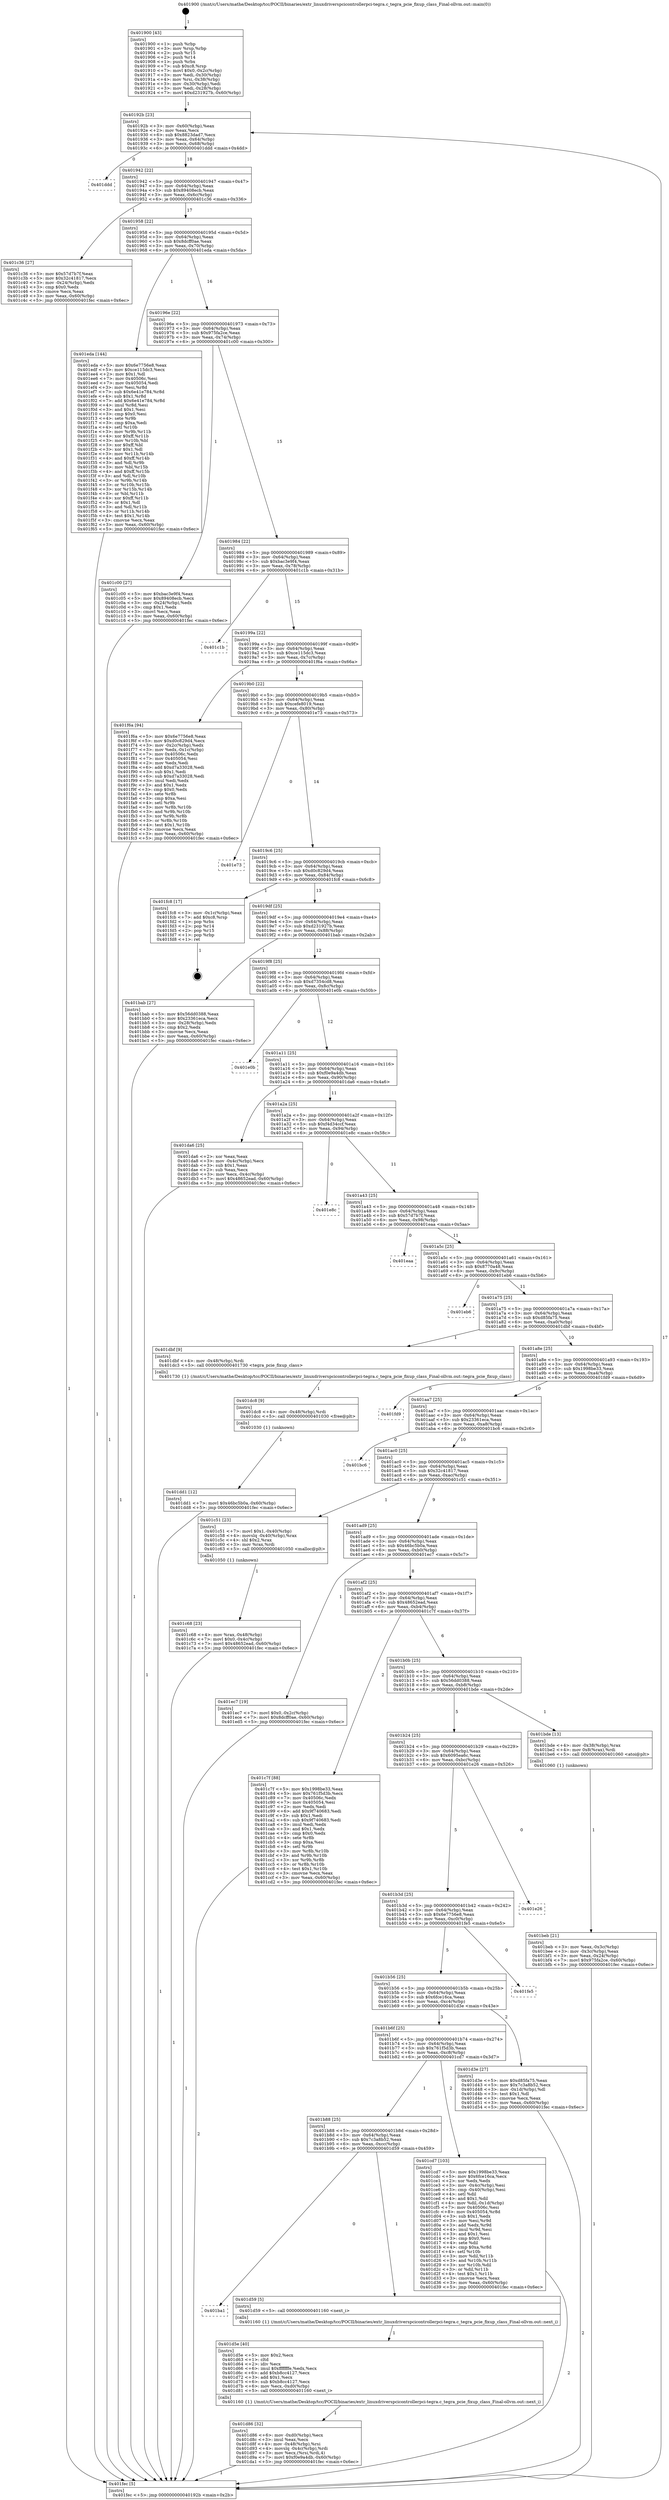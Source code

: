 digraph "0x401900" {
  label = "0x401900 (/mnt/c/Users/mathe/Desktop/tcc/POCII/binaries/extr_linuxdriverspcicontrollerpci-tegra.c_tegra_pcie_fixup_class_Final-ollvm.out::main(0))"
  labelloc = "t"
  node[shape=record]

  Entry [label="",width=0.3,height=0.3,shape=circle,fillcolor=black,style=filled]
  "0x40192b" [label="{
     0x40192b [23]\l
     | [instrs]\l
     &nbsp;&nbsp;0x40192b \<+3\>: mov -0x60(%rbp),%eax\l
     &nbsp;&nbsp;0x40192e \<+2\>: mov %eax,%ecx\l
     &nbsp;&nbsp;0x401930 \<+6\>: sub $0x8823dad7,%ecx\l
     &nbsp;&nbsp;0x401936 \<+3\>: mov %eax,-0x64(%rbp)\l
     &nbsp;&nbsp;0x401939 \<+3\>: mov %ecx,-0x68(%rbp)\l
     &nbsp;&nbsp;0x40193c \<+6\>: je 0000000000401ddd \<main+0x4dd\>\l
  }"]
  "0x401ddd" [label="{
     0x401ddd\l
  }", style=dashed]
  "0x401942" [label="{
     0x401942 [22]\l
     | [instrs]\l
     &nbsp;&nbsp;0x401942 \<+5\>: jmp 0000000000401947 \<main+0x47\>\l
     &nbsp;&nbsp;0x401947 \<+3\>: mov -0x64(%rbp),%eax\l
     &nbsp;&nbsp;0x40194a \<+5\>: sub $0x89408ecb,%eax\l
     &nbsp;&nbsp;0x40194f \<+3\>: mov %eax,-0x6c(%rbp)\l
     &nbsp;&nbsp;0x401952 \<+6\>: je 0000000000401c36 \<main+0x336\>\l
  }"]
  Exit [label="",width=0.3,height=0.3,shape=circle,fillcolor=black,style=filled,peripheries=2]
  "0x401c36" [label="{
     0x401c36 [27]\l
     | [instrs]\l
     &nbsp;&nbsp;0x401c36 \<+5\>: mov $0x57d7b7f,%eax\l
     &nbsp;&nbsp;0x401c3b \<+5\>: mov $0x32c41817,%ecx\l
     &nbsp;&nbsp;0x401c40 \<+3\>: mov -0x24(%rbp),%edx\l
     &nbsp;&nbsp;0x401c43 \<+3\>: cmp $0x0,%edx\l
     &nbsp;&nbsp;0x401c46 \<+3\>: cmove %ecx,%eax\l
     &nbsp;&nbsp;0x401c49 \<+3\>: mov %eax,-0x60(%rbp)\l
     &nbsp;&nbsp;0x401c4c \<+5\>: jmp 0000000000401fec \<main+0x6ec\>\l
  }"]
  "0x401958" [label="{
     0x401958 [22]\l
     | [instrs]\l
     &nbsp;&nbsp;0x401958 \<+5\>: jmp 000000000040195d \<main+0x5d\>\l
     &nbsp;&nbsp;0x40195d \<+3\>: mov -0x64(%rbp),%eax\l
     &nbsp;&nbsp;0x401960 \<+5\>: sub $0x8dcff0ae,%eax\l
     &nbsp;&nbsp;0x401965 \<+3\>: mov %eax,-0x70(%rbp)\l
     &nbsp;&nbsp;0x401968 \<+6\>: je 0000000000401eda \<main+0x5da\>\l
  }"]
  "0x401dd1" [label="{
     0x401dd1 [12]\l
     | [instrs]\l
     &nbsp;&nbsp;0x401dd1 \<+7\>: movl $0x46bc5b0a,-0x60(%rbp)\l
     &nbsp;&nbsp;0x401dd8 \<+5\>: jmp 0000000000401fec \<main+0x6ec\>\l
  }"]
  "0x401eda" [label="{
     0x401eda [144]\l
     | [instrs]\l
     &nbsp;&nbsp;0x401eda \<+5\>: mov $0x6e7756e8,%eax\l
     &nbsp;&nbsp;0x401edf \<+5\>: mov $0xce115dc3,%ecx\l
     &nbsp;&nbsp;0x401ee4 \<+2\>: mov $0x1,%dl\l
     &nbsp;&nbsp;0x401ee6 \<+7\>: mov 0x40506c,%esi\l
     &nbsp;&nbsp;0x401eed \<+7\>: mov 0x405054,%edi\l
     &nbsp;&nbsp;0x401ef4 \<+3\>: mov %esi,%r8d\l
     &nbsp;&nbsp;0x401ef7 \<+7\>: sub $0x6e41e784,%r8d\l
     &nbsp;&nbsp;0x401efe \<+4\>: sub $0x1,%r8d\l
     &nbsp;&nbsp;0x401f02 \<+7\>: add $0x6e41e784,%r8d\l
     &nbsp;&nbsp;0x401f09 \<+4\>: imul %r8d,%esi\l
     &nbsp;&nbsp;0x401f0d \<+3\>: and $0x1,%esi\l
     &nbsp;&nbsp;0x401f10 \<+3\>: cmp $0x0,%esi\l
     &nbsp;&nbsp;0x401f13 \<+4\>: sete %r9b\l
     &nbsp;&nbsp;0x401f17 \<+3\>: cmp $0xa,%edi\l
     &nbsp;&nbsp;0x401f1a \<+4\>: setl %r10b\l
     &nbsp;&nbsp;0x401f1e \<+3\>: mov %r9b,%r11b\l
     &nbsp;&nbsp;0x401f21 \<+4\>: xor $0xff,%r11b\l
     &nbsp;&nbsp;0x401f25 \<+3\>: mov %r10b,%bl\l
     &nbsp;&nbsp;0x401f28 \<+3\>: xor $0xff,%bl\l
     &nbsp;&nbsp;0x401f2b \<+3\>: xor $0x1,%dl\l
     &nbsp;&nbsp;0x401f2e \<+3\>: mov %r11b,%r14b\l
     &nbsp;&nbsp;0x401f31 \<+4\>: and $0xff,%r14b\l
     &nbsp;&nbsp;0x401f35 \<+3\>: and %dl,%r9b\l
     &nbsp;&nbsp;0x401f38 \<+3\>: mov %bl,%r15b\l
     &nbsp;&nbsp;0x401f3b \<+4\>: and $0xff,%r15b\l
     &nbsp;&nbsp;0x401f3f \<+3\>: and %dl,%r10b\l
     &nbsp;&nbsp;0x401f42 \<+3\>: or %r9b,%r14b\l
     &nbsp;&nbsp;0x401f45 \<+3\>: or %r10b,%r15b\l
     &nbsp;&nbsp;0x401f48 \<+3\>: xor %r15b,%r14b\l
     &nbsp;&nbsp;0x401f4b \<+3\>: or %bl,%r11b\l
     &nbsp;&nbsp;0x401f4e \<+4\>: xor $0xff,%r11b\l
     &nbsp;&nbsp;0x401f52 \<+3\>: or $0x1,%dl\l
     &nbsp;&nbsp;0x401f55 \<+3\>: and %dl,%r11b\l
     &nbsp;&nbsp;0x401f58 \<+3\>: or %r11b,%r14b\l
     &nbsp;&nbsp;0x401f5b \<+4\>: test $0x1,%r14b\l
     &nbsp;&nbsp;0x401f5f \<+3\>: cmovne %ecx,%eax\l
     &nbsp;&nbsp;0x401f62 \<+3\>: mov %eax,-0x60(%rbp)\l
     &nbsp;&nbsp;0x401f65 \<+5\>: jmp 0000000000401fec \<main+0x6ec\>\l
  }"]
  "0x40196e" [label="{
     0x40196e [22]\l
     | [instrs]\l
     &nbsp;&nbsp;0x40196e \<+5\>: jmp 0000000000401973 \<main+0x73\>\l
     &nbsp;&nbsp;0x401973 \<+3\>: mov -0x64(%rbp),%eax\l
     &nbsp;&nbsp;0x401976 \<+5\>: sub $0x975fa2ce,%eax\l
     &nbsp;&nbsp;0x40197b \<+3\>: mov %eax,-0x74(%rbp)\l
     &nbsp;&nbsp;0x40197e \<+6\>: je 0000000000401c00 \<main+0x300\>\l
  }"]
  "0x401dc8" [label="{
     0x401dc8 [9]\l
     | [instrs]\l
     &nbsp;&nbsp;0x401dc8 \<+4\>: mov -0x48(%rbp),%rdi\l
     &nbsp;&nbsp;0x401dcc \<+5\>: call 0000000000401030 \<free@plt\>\l
     | [calls]\l
     &nbsp;&nbsp;0x401030 \{1\} (unknown)\l
  }"]
  "0x401c00" [label="{
     0x401c00 [27]\l
     | [instrs]\l
     &nbsp;&nbsp;0x401c00 \<+5\>: mov $0xbac3e9f4,%eax\l
     &nbsp;&nbsp;0x401c05 \<+5\>: mov $0x89408ecb,%ecx\l
     &nbsp;&nbsp;0x401c0a \<+3\>: mov -0x24(%rbp),%edx\l
     &nbsp;&nbsp;0x401c0d \<+3\>: cmp $0x1,%edx\l
     &nbsp;&nbsp;0x401c10 \<+3\>: cmovl %ecx,%eax\l
     &nbsp;&nbsp;0x401c13 \<+3\>: mov %eax,-0x60(%rbp)\l
     &nbsp;&nbsp;0x401c16 \<+5\>: jmp 0000000000401fec \<main+0x6ec\>\l
  }"]
  "0x401984" [label="{
     0x401984 [22]\l
     | [instrs]\l
     &nbsp;&nbsp;0x401984 \<+5\>: jmp 0000000000401989 \<main+0x89\>\l
     &nbsp;&nbsp;0x401989 \<+3\>: mov -0x64(%rbp),%eax\l
     &nbsp;&nbsp;0x40198c \<+5\>: sub $0xbac3e9f4,%eax\l
     &nbsp;&nbsp;0x401991 \<+3\>: mov %eax,-0x78(%rbp)\l
     &nbsp;&nbsp;0x401994 \<+6\>: je 0000000000401c1b \<main+0x31b\>\l
  }"]
  "0x401d86" [label="{
     0x401d86 [32]\l
     | [instrs]\l
     &nbsp;&nbsp;0x401d86 \<+6\>: mov -0xd0(%rbp),%ecx\l
     &nbsp;&nbsp;0x401d8c \<+3\>: imul %eax,%ecx\l
     &nbsp;&nbsp;0x401d8f \<+4\>: mov -0x48(%rbp),%rsi\l
     &nbsp;&nbsp;0x401d93 \<+4\>: movslq -0x4c(%rbp),%rdi\l
     &nbsp;&nbsp;0x401d97 \<+3\>: mov %ecx,(%rsi,%rdi,4)\l
     &nbsp;&nbsp;0x401d9a \<+7\>: movl $0xf0e9a4db,-0x60(%rbp)\l
     &nbsp;&nbsp;0x401da1 \<+5\>: jmp 0000000000401fec \<main+0x6ec\>\l
  }"]
  "0x401c1b" [label="{
     0x401c1b\l
  }", style=dashed]
  "0x40199a" [label="{
     0x40199a [22]\l
     | [instrs]\l
     &nbsp;&nbsp;0x40199a \<+5\>: jmp 000000000040199f \<main+0x9f\>\l
     &nbsp;&nbsp;0x40199f \<+3\>: mov -0x64(%rbp),%eax\l
     &nbsp;&nbsp;0x4019a2 \<+5\>: sub $0xce115dc3,%eax\l
     &nbsp;&nbsp;0x4019a7 \<+3\>: mov %eax,-0x7c(%rbp)\l
     &nbsp;&nbsp;0x4019aa \<+6\>: je 0000000000401f6a \<main+0x66a\>\l
  }"]
  "0x401d5e" [label="{
     0x401d5e [40]\l
     | [instrs]\l
     &nbsp;&nbsp;0x401d5e \<+5\>: mov $0x2,%ecx\l
     &nbsp;&nbsp;0x401d63 \<+1\>: cltd\l
     &nbsp;&nbsp;0x401d64 \<+2\>: idiv %ecx\l
     &nbsp;&nbsp;0x401d66 \<+6\>: imul $0xfffffffe,%edx,%ecx\l
     &nbsp;&nbsp;0x401d6c \<+6\>: add $0xb8cc4127,%ecx\l
     &nbsp;&nbsp;0x401d72 \<+3\>: add $0x1,%ecx\l
     &nbsp;&nbsp;0x401d75 \<+6\>: sub $0xb8cc4127,%ecx\l
     &nbsp;&nbsp;0x401d7b \<+6\>: mov %ecx,-0xd0(%rbp)\l
     &nbsp;&nbsp;0x401d81 \<+5\>: call 0000000000401160 \<next_i\>\l
     | [calls]\l
     &nbsp;&nbsp;0x401160 \{1\} (/mnt/c/Users/mathe/Desktop/tcc/POCII/binaries/extr_linuxdriverspcicontrollerpci-tegra.c_tegra_pcie_fixup_class_Final-ollvm.out::next_i)\l
  }"]
  "0x401f6a" [label="{
     0x401f6a [94]\l
     | [instrs]\l
     &nbsp;&nbsp;0x401f6a \<+5\>: mov $0x6e7756e8,%eax\l
     &nbsp;&nbsp;0x401f6f \<+5\>: mov $0xd0c829d4,%ecx\l
     &nbsp;&nbsp;0x401f74 \<+3\>: mov -0x2c(%rbp),%edx\l
     &nbsp;&nbsp;0x401f77 \<+3\>: mov %edx,-0x1c(%rbp)\l
     &nbsp;&nbsp;0x401f7a \<+7\>: mov 0x40506c,%edx\l
     &nbsp;&nbsp;0x401f81 \<+7\>: mov 0x405054,%esi\l
     &nbsp;&nbsp;0x401f88 \<+2\>: mov %edx,%edi\l
     &nbsp;&nbsp;0x401f8a \<+6\>: add $0xd7a33028,%edi\l
     &nbsp;&nbsp;0x401f90 \<+3\>: sub $0x1,%edi\l
     &nbsp;&nbsp;0x401f93 \<+6\>: sub $0xd7a33028,%edi\l
     &nbsp;&nbsp;0x401f99 \<+3\>: imul %edi,%edx\l
     &nbsp;&nbsp;0x401f9c \<+3\>: and $0x1,%edx\l
     &nbsp;&nbsp;0x401f9f \<+3\>: cmp $0x0,%edx\l
     &nbsp;&nbsp;0x401fa2 \<+4\>: sete %r8b\l
     &nbsp;&nbsp;0x401fa6 \<+3\>: cmp $0xa,%esi\l
     &nbsp;&nbsp;0x401fa9 \<+4\>: setl %r9b\l
     &nbsp;&nbsp;0x401fad \<+3\>: mov %r8b,%r10b\l
     &nbsp;&nbsp;0x401fb0 \<+3\>: and %r9b,%r10b\l
     &nbsp;&nbsp;0x401fb3 \<+3\>: xor %r9b,%r8b\l
     &nbsp;&nbsp;0x401fb6 \<+3\>: or %r8b,%r10b\l
     &nbsp;&nbsp;0x401fb9 \<+4\>: test $0x1,%r10b\l
     &nbsp;&nbsp;0x401fbd \<+3\>: cmovne %ecx,%eax\l
     &nbsp;&nbsp;0x401fc0 \<+3\>: mov %eax,-0x60(%rbp)\l
     &nbsp;&nbsp;0x401fc3 \<+5\>: jmp 0000000000401fec \<main+0x6ec\>\l
  }"]
  "0x4019b0" [label="{
     0x4019b0 [22]\l
     | [instrs]\l
     &nbsp;&nbsp;0x4019b0 \<+5\>: jmp 00000000004019b5 \<main+0xb5\>\l
     &nbsp;&nbsp;0x4019b5 \<+3\>: mov -0x64(%rbp),%eax\l
     &nbsp;&nbsp;0x4019b8 \<+5\>: sub $0xcefe8019,%eax\l
     &nbsp;&nbsp;0x4019bd \<+3\>: mov %eax,-0x80(%rbp)\l
     &nbsp;&nbsp;0x4019c0 \<+6\>: je 0000000000401e73 \<main+0x573\>\l
  }"]
  "0x401ba1" [label="{
     0x401ba1\l
  }", style=dashed]
  "0x401e73" [label="{
     0x401e73\l
  }", style=dashed]
  "0x4019c6" [label="{
     0x4019c6 [25]\l
     | [instrs]\l
     &nbsp;&nbsp;0x4019c6 \<+5\>: jmp 00000000004019cb \<main+0xcb\>\l
     &nbsp;&nbsp;0x4019cb \<+3\>: mov -0x64(%rbp),%eax\l
     &nbsp;&nbsp;0x4019ce \<+5\>: sub $0xd0c829d4,%eax\l
     &nbsp;&nbsp;0x4019d3 \<+6\>: mov %eax,-0x84(%rbp)\l
     &nbsp;&nbsp;0x4019d9 \<+6\>: je 0000000000401fc8 \<main+0x6c8\>\l
  }"]
  "0x401d59" [label="{
     0x401d59 [5]\l
     | [instrs]\l
     &nbsp;&nbsp;0x401d59 \<+5\>: call 0000000000401160 \<next_i\>\l
     | [calls]\l
     &nbsp;&nbsp;0x401160 \{1\} (/mnt/c/Users/mathe/Desktop/tcc/POCII/binaries/extr_linuxdriverspcicontrollerpci-tegra.c_tegra_pcie_fixup_class_Final-ollvm.out::next_i)\l
  }"]
  "0x401fc8" [label="{
     0x401fc8 [17]\l
     | [instrs]\l
     &nbsp;&nbsp;0x401fc8 \<+3\>: mov -0x1c(%rbp),%eax\l
     &nbsp;&nbsp;0x401fcb \<+7\>: add $0xc8,%rsp\l
     &nbsp;&nbsp;0x401fd2 \<+1\>: pop %rbx\l
     &nbsp;&nbsp;0x401fd3 \<+2\>: pop %r14\l
     &nbsp;&nbsp;0x401fd5 \<+2\>: pop %r15\l
     &nbsp;&nbsp;0x401fd7 \<+1\>: pop %rbp\l
     &nbsp;&nbsp;0x401fd8 \<+1\>: ret\l
  }"]
  "0x4019df" [label="{
     0x4019df [25]\l
     | [instrs]\l
     &nbsp;&nbsp;0x4019df \<+5\>: jmp 00000000004019e4 \<main+0xe4\>\l
     &nbsp;&nbsp;0x4019e4 \<+3\>: mov -0x64(%rbp),%eax\l
     &nbsp;&nbsp;0x4019e7 \<+5\>: sub $0xd231927b,%eax\l
     &nbsp;&nbsp;0x4019ec \<+6\>: mov %eax,-0x88(%rbp)\l
     &nbsp;&nbsp;0x4019f2 \<+6\>: je 0000000000401bab \<main+0x2ab\>\l
  }"]
  "0x401b88" [label="{
     0x401b88 [25]\l
     | [instrs]\l
     &nbsp;&nbsp;0x401b88 \<+5\>: jmp 0000000000401b8d \<main+0x28d\>\l
     &nbsp;&nbsp;0x401b8d \<+3\>: mov -0x64(%rbp),%eax\l
     &nbsp;&nbsp;0x401b90 \<+5\>: sub $0x7c3a8b52,%eax\l
     &nbsp;&nbsp;0x401b95 \<+6\>: mov %eax,-0xcc(%rbp)\l
     &nbsp;&nbsp;0x401b9b \<+6\>: je 0000000000401d59 \<main+0x459\>\l
  }"]
  "0x401bab" [label="{
     0x401bab [27]\l
     | [instrs]\l
     &nbsp;&nbsp;0x401bab \<+5\>: mov $0x56dd0388,%eax\l
     &nbsp;&nbsp;0x401bb0 \<+5\>: mov $0x23361eca,%ecx\l
     &nbsp;&nbsp;0x401bb5 \<+3\>: mov -0x28(%rbp),%edx\l
     &nbsp;&nbsp;0x401bb8 \<+3\>: cmp $0x2,%edx\l
     &nbsp;&nbsp;0x401bbb \<+3\>: cmovne %ecx,%eax\l
     &nbsp;&nbsp;0x401bbe \<+3\>: mov %eax,-0x60(%rbp)\l
     &nbsp;&nbsp;0x401bc1 \<+5\>: jmp 0000000000401fec \<main+0x6ec\>\l
  }"]
  "0x4019f8" [label="{
     0x4019f8 [25]\l
     | [instrs]\l
     &nbsp;&nbsp;0x4019f8 \<+5\>: jmp 00000000004019fd \<main+0xfd\>\l
     &nbsp;&nbsp;0x4019fd \<+3\>: mov -0x64(%rbp),%eax\l
     &nbsp;&nbsp;0x401a00 \<+5\>: sub $0xd7354cd8,%eax\l
     &nbsp;&nbsp;0x401a05 \<+6\>: mov %eax,-0x8c(%rbp)\l
     &nbsp;&nbsp;0x401a0b \<+6\>: je 0000000000401e0b \<main+0x50b\>\l
  }"]
  "0x401fec" [label="{
     0x401fec [5]\l
     | [instrs]\l
     &nbsp;&nbsp;0x401fec \<+5\>: jmp 000000000040192b \<main+0x2b\>\l
  }"]
  "0x401900" [label="{
     0x401900 [43]\l
     | [instrs]\l
     &nbsp;&nbsp;0x401900 \<+1\>: push %rbp\l
     &nbsp;&nbsp;0x401901 \<+3\>: mov %rsp,%rbp\l
     &nbsp;&nbsp;0x401904 \<+2\>: push %r15\l
     &nbsp;&nbsp;0x401906 \<+2\>: push %r14\l
     &nbsp;&nbsp;0x401908 \<+1\>: push %rbx\l
     &nbsp;&nbsp;0x401909 \<+7\>: sub $0xc8,%rsp\l
     &nbsp;&nbsp;0x401910 \<+7\>: movl $0x0,-0x2c(%rbp)\l
     &nbsp;&nbsp;0x401917 \<+3\>: mov %edi,-0x30(%rbp)\l
     &nbsp;&nbsp;0x40191a \<+4\>: mov %rsi,-0x38(%rbp)\l
     &nbsp;&nbsp;0x40191e \<+3\>: mov -0x30(%rbp),%edi\l
     &nbsp;&nbsp;0x401921 \<+3\>: mov %edi,-0x28(%rbp)\l
     &nbsp;&nbsp;0x401924 \<+7\>: movl $0xd231927b,-0x60(%rbp)\l
  }"]
  "0x401cd7" [label="{
     0x401cd7 [103]\l
     | [instrs]\l
     &nbsp;&nbsp;0x401cd7 \<+5\>: mov $0x1998be33,%eax\l
     &nbsp;&nbsp;0x401cdc \<+5\>: mov $0x6fce16ca,%ecx\l
     &nbsp;&nbsp;0x401ce1 \<+2\>: xor %edx,%edx\l
     &nbsp;&nbsp;0x401ce3 \<+3\>: mov -0x4c(%rbp),%esi\l
     &nbsp;&nbsp;0x401ce6 \<+3\>: cmp -0x40(%rbp),%esi\l
     &nbsp;&nbsp;0x401ce9 \<+4\>: setl %dil\l
     &nbsp;&nbsp;0x401ced \<+4\>: and $0x1,%dil\l
     &nbsp;&nbsp;0x401cf1 \<+4\>: mov %dil,-0x1d(%rbp)\l
     &nbsp;&nbsp;0x401cf5 \<+7\>: mov 0x40506c,%esi\l
     &nbsp;&nbsp;0x401cfc \<+8\>: mov 0x405054,%r8d\l
     &nbsp;&nbsp;0x401d04 \<+3\>: sub $0x1,%edx\l
     &nbsp;&nbsp;0x401d07 \<+3\>: mov %esi,%r9d\l
     &nbsp;&nbsp;0x401d0a \<+3\>: add %edx,%r9d\l
     &nbsp;&nbsp;0x401d0d \<+4\>: imul %r9d,%esi\l
     &nbsp;&nbsp;0x401d11 \<+3\>: and $0x1,%esi\l
     &nbsp;&nbsp;0x401d14 \<+3\>: cmp $0x0,%esi\l
     &nbsp;&nbsp;0x401d17 \<+4\>: sete %dil\l
     &nbsp;&nbsp;0x401d1b \<+4\>: cmp $0xa,%r8d\l
     &nbsp;&nbsp;0x401d1f \<+4\>: setl %r10b\l
     &nbsp;&nbsp;0x401d23 \<+3\>: mov %dil,%r11b\l
     &nbsp;&nbsp;0x401d26 \<+3\>: and %r10b,%r11b\l
     &nbsp;&nbsp;0x401d29 \<+3\>: xor %r10b,%dil\l
     &nbsp;&nbsp;0x401d2c \<+3\>: or %dil,%r11b\l
     &nbsp;&nbsp;0x401d2f \<+4\>: test $0x1,%r11b\l
     &nbsp;&nbsp;0x401d33 \<+3\>: cmovne %ecx,%eax\l
     &nbsp;&nbsp;0x401d36 \<+3\>: mov %eax,-0x60(%rbp)\l
     &nbsp;&nbsp;0x401d39 \<+5\>: jmp 0000000000401fec \<main+0x6ec\>\l
  }"]
  "0x401e0b" [label="{
     0x401e0b\l
  }", style=dashed]
  "0x401a11" [label="{
     0x401a11 [25]\l
     | [instrs]\l
     &nbsp;&nbsp;0x401a11 \<+5\>: jmp 0000000000401a16 \<main+0x116\>\l
     &nbsp;&nbsp;0x401a16 \<+3\>: mov -0x64(%rbp),%eax\l
     &nbsp;&nbsp;0x401a19 \<+5\>: sub $0xf0e9a4db,%eax\l
     &nbsp;&nbsp;0x401a1e \<+6\>: mov %eax,-0x90(%rbp)\l
     &nbsp;&nbsp;0x401a24 \<+6\>: je 0000000000401da6 \<main+0x4a6\>\l
  }"]
  "0x401b6f" [label="{
     0x401b6f [25]\l
     | [instrs]\l
     &nbsp;&nbsp;0x401b6f \<+5\>: jmp 0000000000401b74 \<main+0x274\>\l
     &nbsp;&nbsp;0x401b74 \<+3\>: mov -0x64(%rbp),%eax\l
     &nbsp;&nbsp;0x401b77 \<+5\>: sub $0x761f5d3b,%eax\l
     &nbsp;&nbsp;0x401b7c \<+6\>: mov %eax,-0xc8(%rbp)\l
     &nbsp;&nbsp;0x401b82 \<+6\>: je 0000000000401cd7 \<main+0x3d7\>\l
  }"]
  "0x401da6" [label="{
     0x401da6 [25]\l
     | [instrs]\l
     &nbsp;&nbsp;0x401da6 \<+2\>: xor %eax,%eax\l
     &nbsp;&nbsp;0x401da8 \<+3\>: mov -0x4c(%rbp),%ecx\l
     &nbsp;&nbsp;0x401dab \<+3\>: sub $0x1,%eax\l
     &nbsp;&nbsp;0x401dae \<+2\>: sub %eax,%ecx\l
     &nbsp;&nbsp;0x401db0 \<+3\>: mov %ecx,-0x4c(%rbp)\l
     &nbsp;&nbsp;0x401db3 \<+7\>: movl $0x48652ead,-0x60(%rbp)\l
     &nbsp;&nbsp;0x401dba \<+5\>: jmp 0000000000401fec \<main+0x6ec\>\l
  }"]
  "0x401a2a" [label="{
     0x401a2a [25]\l
     | [instrs]\l
     &nbsp;&nbsp;0x401a2a \<+5\>: jmp 0000000000401a2f \<main+0x12f\>\l
     &nbsp;&nbsp;0x401a2f \<+3\>: mov -0x64(%rbp),%eax\l
     &nbsp;&nbsp;0x401a32 \<+5\>: sub $0xf4d34ccf,%eax\l
     &nbsp;&nbsp;0x401a37 \<+6\>: mov %eax,-0x94(%rbp)\l
     &nbsp;&nbsp;0x401a3d \<+6\>: je 0000000000401e8c \<main+0x58c\>\l
  }"]
  "0x401d3e" [label="{
     0x401d3e [27]\l
     | [instrs]\l
     &nbsp;&nbsp;0x401d3e \<+5\>: mov $0xd85fa75,%eax\l
     &nbsp;&nbsp;0x401d43 \<+5\>: mov $0x7c3a8b52,%ecx\l
     &nbsp;&nbsp;0x401d48 \<+3\>: mov -0x1d(%rbp),%dl\l
     &nbsp;&nbsp;0x401d4b \<+3\>: test $0x1,%dl\l
     &nbsp;&nbsp;0x401d4e \<+3\>: cmovne %ecx,%eax\l
     &nbsp;&nbsp;0x401d51 \<+3\>: mov %eax,-0x60(%rbp)\l
     &nbsp;&nbsp;0x401d54 \<+5\>: jmp 0000000000401fec \<main+0x6ec\>\l
  }"]
  "0x401e8c" [label="{
     0x401e8c\l
  }", style=dashed]
  "0x401a43" [label="{
     0x401a43 [25]\l
     | [instrs]\l
     &nbsp;&nbsp;0x401a43 \<+5\>: jmp 0000000000401a48 \<main+0x148\>\l
     &nbsp;&nbsp;0x401a48 \<+3\>: mov -0x64(%rbp),%eax\l
     &nbsp;&nbsp;0x401a4b \<+5\>: sub $0x57d7b7f,%eax\l
     &nbsp;&nbsp;0x401a50 \<+6\>: mov %eax,-0x98(%rbp)\l
     &nbsp;&nbsp;0x401a56 \<+6\>: je 0000000000401eaa \<main+0x5aa\>\l
  }"]
  "0x401b56" [label="{
     0x401b56 [25]\l
     | [instrs]\l
     &nbsp;&nbsp;0x401b56 \<+5\>: jmp 0000000000401b5b \<main+0x25b\>\l
     &nbsp;&nbsp;0x401b5b \<+3\>: mov -0x64(%rbp),%eax\l
     &nbsp;&nbsp;0x401b5e \<+5\>: sub $0x6fce16ca,%eax\l
     &nbsp;&nbsp;0x401b63 \<+6\>: mov %eax,-0xc4(%rbp)\l
     &nbsp;&nbsp;0x401b69 \<+6\>: je 0000000000401d3e \<main+0x43e\>\l
  }"]
  "0x401eaa" [label="{
     0x401eaa\l
  }", style=dashed]
  "0x401a5c" [label="{
     0x401a5c [25]\l
     | [instrs]\l
     &nbsp;&nbsp;0x401a5c \<+5\>: jmp 0000000000401a61 \<main+0x161\>\l
     &nbsp;&nbsp;0x401a61 \<+3\>: mov -0x64(%rbp),%eax\l
     &nbsp;&nbsp;0x401a64 \<+5\>: sub $0x8770a48,%eax\l
     &nbsp;&nbsp;0x401a69 \<+6\>: mov %eax,-0x9c(%rbp)\l
     &nbsp;&nbsp;0x401a6f \<+6\>: je 0000000000401eb6 \<main+0x5b6\>\l
  }"]
  "0x401fe5" [label="{
     0x401fe5\l
  }", style=dashed]
  "0x401eb6" [label="{
     0x401eb6\l
  }", style=dashed]
  "0x401a75" [label="{
     0x401a75 [25]\l
     | [instrs]\l
     &nbsp;&nbsp;0x401a75 \<+5\>: jmp 0000000000401a7a \<main+0x17a\>\l
     &nbsp;&nbsp;0x401a7a \<+3\>: mov -0x64(%rbp),%eax\l
     &nbsp;&nbsp;0x401a7d \<+5\>: sub $0xd85fa75,%eax\l
     &nbsp;&nbsp;0x401a82 \<+6\>: mov %eax,-0xa0(%rbp)\l
     &nbsp;&nbsp;0x401a88 \<+6\>: je 0000000000401dbf \<main+0x4bf\>\l
  }"]
  "0x401b3d" [label="{
     0x401b3d [25]\l
     | [instrs]\l
     &nbsp;&nbsp;0x401b3d \<+5\>: jmp 0000000000401b42 \<main+0x242\>\l
     &nbsp;&nbsp;0x401b42 \<+3\>: mov -0x64(%rbp),%eax\l
     &nbsp;&nbsp;0x401b45 \<+5\>: sub $0x6e7756e8,%eax\l
     &nbsp;&nbsp;0x401b4a \<+6\>: mov %eax,-0xc0(%rbp)\l
     &nbsp;&nbsp;0x401b50 \<+6\>: je 0000000000401fe5 \<main+0x6e5\>\l
  }"]
  "0x401dbf" [label="{
     0x401dbf [9]\l
     | [instrs]\l
     &nbsp;&nbsp;0x401dbf \<+4\>: mov -0x48(%rbp),%rdi\l
     &nbsp;&nbsp;0x401dc3 \<+5\>: call 0000000000401730 \<tegra_pcie_fixup_class\>\l
     | [calls]\l
     &nbsp;&nbsp;0x401730 \{1\} (/mnt/c/Users/mathe/Desktop/tcc/POCII/binaries/extr_linuxdriverspcicontrollerpci-tegra.c_tegra_pcie_fixup_class_Final-ollvm.out::tegra_pcie_fixup_class)\l
  }"]
  "0x401a8e" [label="{
     0x401a8e [25]\l
     | [instrs]\l
     &nbsp;&nbsp;0x401a8e \<+5\>: jmp 0000000000401a93 \<main+0x193\>\l
     &nbsp;&nbsp;0x401a93 \<+3\>: mov -0x64(%rbp),%eax\l
     &nbsp;&nbsp;0x401a96 \<+5\>: sub $0x1998be33,%eax\l
     &nbsp;&nbsp;0x401a9b \<+6\>: mov %eax,-0xa4(%rbp)\l
     &nbsp;&nbsp;0x401aa1 \<+6\>: je 0000000000401fd9 \<main+0x6d9\>\l
  }"]
  "0x401e26" [label="{
     0x401e26\l
  }", style=dashed]
  "0x401fd9" [label="{
     0x401fd9\l
  }", style=dashed]
  "0x401aa7" [label="{
     0x401aa7 [25]\l
     | [instrs]\l
     &nbsp;&nbsp;0x401aa7 \<+5\>: jmp 0000000000401aac \<main+0x1ac\>\l
     &nbsp;&nbsp;0x401aac \<+3\>: mov -0x64(%rbp),%eax\l
     &nbsp;&nbsp;0x401aaf \<+5\>: sub $0x23361eca,%eax\l
     &nbsp;&nbsp;0x401ab4 \<+6\>: mov %eax,-0xa8(%rbp)\l
     &nbsp;&nbsp;0x401aba \<+6\>: je 0000000000401bc6 \<main+0x2c6\>\l
  }"]
  "0x401c68" [label="{
     0x401c68 [23]\l
     | [instrs]\l
     &nbsp;&nbsp;0x401c68 \<+4\>: mov %rax,-0x48(%rbp)\l
     &nbsp;&nbsp;0x401c6c \<+7\>: movl $0x0,-0x4c(%rbp)\l
     &nbsp;&nbsp;0x401c73 \<+7\>: movl $0x48652ead,-0x60(%rbp)\l
     &nbsp;&nbsp;0x401c7a \<+5\>: jmp 0000000000401fec \<main+0x6ec\>\l
  }"]
  "0x401bc6" [label="{
     0x401bc6\l
  }", style=dashed]
  "0x401ac0" [label="{
     0x401ac0 [25]\l
     | [instrs]\l
     &nbsp;&nbsp;0x401ac0 \<+5\>: jmp 0000000000401ac5 \<main+0x1c5\>\l
     &nbsp;&nbsp;0x401ac5 \<+3\>: mov -0x64(%rbp),%eax\l
     &nbsp;&nbsp;0x401ac8 \<+5\>: sub $0x32c41817,%eax\l
     &nbsp;&nbsp;0x401acd \<+6\>: mov %eax,-0xac(%rbp)\l
     &nbsp;&nbsp;0x401ad3 \<+6\>: je 0000000000401c51 \<main+0x351\>\l
  }"]
  "0x401beb" [label="{
     0x401beb [21]\l
     | [instrs]\l
     &nbsp;&nbsp;0x401beb \<+3\>: mov %eax,-0x3c(%rbp)\l
     &nbsp;&nbsp;0x401bee \<+3\>: mov -0x3c(%rbp),%eax\l
     &nbsp;&nbsp;0x401bf1 \<+3\>: mov %eax,-0x24(%rbp)\l
     &nbsp;&nbsp;0x401bf4 \<+7\>: movl $0x975fa2ce,-0x60(%rbp)\l
     &nbsp;&nbsp;0x401bfb \<+5\>: jmp 0000000000401fec \<main+0x6ec\>\l
  }"]
  "0x401c51" [label="{
     0x401c51 [23]\l
     | [instrs]\l
     &nbsp;&nbsp;0x401c51 \<+7\>: movl $0x1,-0x40(%rbp)\l
     &nbsp;&nbsp;0x401c58 \<+4\>: movslq -0x40(%rbp),%rax\l
     &nbsp;&nbsp;0x401c5c \<+4\>: shl $0x2,%rax\l
     &nbsp;&nbsp;0x401c60 \<+3\>: mov %rax,%rdi\l
     &nbsp;&nbsp;0x401c63 \<+5\>: call 0000000000401050 \<malloc@plt\>\l
     | [calls]\l
     &nbsp;&nbsp;0x401050 \{1\} (unknown)\l
  }"]
  "0x401ad9" [label="{
     0x401ad9 [25]\l
     | [instrs]\l
     &nbsp;&nbsp;0x401ad9 \<+5\>: jmp 0000000000401ade \<main+0x1de\>\l
     &nbsp;&nbsp;0x401ade \<+3\>: mov -0x64(%rbp),%eax\l
     &nbsp;&nbsp;0x401ae1 \<+5\>: sub $0x46bc5b0a,%eax\l
     &nbsp;&nbsp;0x401ae6 \<+6\>: mov %eax,-0xb0(%rbp)\l
     &nbsp;&nbsp;0x401aec \<+6\>: je 0000000000401ec7 \<main+0x5c7\>\l
  }"]
  "0x401b24" [label="{
     0x401b24 [25]\l
     | [instrs]\l
     &nbsp;&nbsp;0x401b24 \<+5\>: jmp 0000000000401b29 \<main+0x229\>\l
     &nbsp;&nbsp;0x401b29 \<+3\>: mov -0x64(%rbp),%eax\l
     &nbsp;&nbsp;0x401b2c \<+5\>: sub $0x6095ea6c,%eax\l
     &nbsp;&nbsp;0x401b31 \<+6\>: mov %eax,-0xbc(%rbp)\l
     &nbsp;&nbsp;0x401b37 \<+6\>: je 0000000000401e26 \<main+0x526\>\l
  }"]
  "0x401ec7" [label="{
     0x401ec7 [19]\l
     | [instrs]\l
     &nbsp;&nbsp;0x401ec7 \<+7\>: movl $0x0,-0x2c(%rbp)\l
     &nbsp;&nbsp;0x401ece \<+7\>: movl $0x8dcff0ae,-0x60(%rbp)\l
     &nbsp;&nbsp;0x401ed5 \<+5\>: jmp 0000000000401fec \<main+0x6ec\>\l
  }"]
  "0x401af2" [label="{
     0x401af2 [25]\l
     | [instrs]\l
     &nbsp;&nbsp;0x401af2 \<+5\>: jmp 0000000000401af7 \<main+0x1f7\>\l
     &nbsp;&nbsp;0x401af7 \<+3\>: mov -0x64(%rbp),%eax\l
     &nbsp;&nbsp;0x401afa \<+5\>: sub $0x48652ead,%eax\l
     &nbsp;&nbsp;0x401aff \<+6\>: mov %eax,-0xb4(%rbp)\l
     &nbsp;&nbsp;0x401b05 \<+6\>: je 0000000000401c7f \<main+0x37f\>\l
  }"]
  "0x401bde" [label="{
     0x401bde [13]\l
     | [instrs]\l
     &nbsp;&nbsp;0x401bde \<+4\>: mov -0x38(%rbp),%rax\l
     &nbsp;&nbsp;0x401be2 \<+4\>: mov 0x8(%rax),%rdi\l
     &nbsp;&nbsp;0x401be6 \<+5\>: call 0000000000401060 \<atoi@plt\>\l
     | [calls]\l
     &nbsp;&nbsp;0x401060 \{1\} (unknown)\l
  }"]
  "0x401c7f" [label="{
     0x401c7f [88]\l
     | [instrs]\l
     &nbsp;&nbsp;0x401c7f \<+5\>: mov $0x1998be33,%eax\l
     &nbsp;&nbsp;0x401c84 \<+5\>: mov $0x761f5d3b,%ecx\l
     &nbsp;&nbsp;0x401c89 \<+7\>: mov 0x40506c,%edx\l
     &nbsp;&nbsp;0x401c90 \<+7\>: mov 0x405054,%esi\l
     &nbsp;&nbsp;0x401c97 \<+2\>: mov %edx,%edi\l
     &nbsp;&nbsp;0x401c99 \<+6\>: add $0x9f740683,%edi\l
     &nbsp;&nbsp;0x401c9f \<+3\>: sub $0x1,%edi\l
     &nbsp;&nbsp;0x401ca2 \<+6\>: sub $0x9f740683,%edi\l
     &nbsp;&nbsp;0x401ca8 \<+3\>: imul %edi,%edx\l
     &nbsp;&nbsp;0x401cab \<+3\>: and $0x1,%edx\l
     &nbsp;&nbsp;0x401cae \<+3\>: cmp $0x0,%edx\l
     &nbsp;&nbsp;0x401cb1 \<+4\>: sete %r8b\l
     &nbsp;&nbsp;0x401cb5 \<+3\>: cmp $0xa,%esi\l
     &nbsp;&nbsp;0x401cb8 \<+4\>: setl %r9b\l
     &nbsp;&nbsp;0x401cbc \<+3\>: mov %r8b,%r10b\l
     &nbsp;&nbsp;0x401cbf \<+3\>: and %r9b,%r10b\l
     &nbsp;&nbsp;0x401cc2 \<+3\>: xor %r9b,%r8b\l
     &nbsp;&nbsp;0x401cc5 \<+3\>: or %r8b,%r10b\l
     &nbsp;&nbsp;0x401cc8 \<+4\>: test $0x1,%r10b\l
     &nbsp;&nbsp;0x401ccc \<+3\>: cmovne %ecx,%eax\l
     &nbsp;&nbsp;0x401ccf \<+3\>: mov %eax,-0x60(%rbp)\l
     &nbsp;&nbsp;0x401cd2 \<+5\>: jmp 0000000000401fec \<main+0x6ec\>\l
  }"]
  "0x401b0b" [label="{
     0x401b0b [25]\l
     | [instrs]\l
     &nbsp;&nbsp;0x401b0b \<+5\>: jmp 0000000000401b10 \<main+0x210\>\l
     &nbsp;&nbsp;0x401b10 \<+3\>: mov -0x64(%rbp),%eax\l
     &nbsp;&nbsp;0x401b13 \<+5\>: sub $0x56dd0388,%eax\l
     &nbsp;&nbsp;0x401b18 \<+6\>: mov %eax,-0xb8(%rbp)\l
     &nbsp;&nbsp;0x401b1e \<+6\>: je 0000000000401bde \<main+0x2de\>\l
  }"]
  Entry -> "0x401900" [label=" 1"]
  "0x40192b" -> "0x401ddd" [label=" 0"]
  "0x40192b" -> "0x401942" [label=" 18"]
  "0x401fc8" -> Exit [label=" 1"]
  "0x401942" -> "0x401c36" [label=" 1"]
  "0x401942" -> "0x401958" [label=" 17"]
  "0x401f6a" -> "0x401fec" [label=" 1"]
  "0x401958" -> "0x401eda" [label=" 1"]
  "0x401958" -> "0x40196e" [label=" 16"]
  "0x401eda" -> "0x401fec" [label=" 1"]
  "0x40196e" -> "0x401c00" [label=" 1"]
  "0x40196e" -> "0x401984" [label=" 15"]
  "0x401ec7" -> "0x401fec" [label=" 1"]
  "0x401984" -> "0x401c1b" [label=" 0"]
  "0x401984" -> "0x40199a" [label=" 15"]
  "0x401dd1" -> "0x401fec" [label=" 1"]
  "0x40199a" -> "0x401f6a" [label=" 1"]
  "0x40199a" -> "0x4019b0" [label=" 14"]
  "0x401dc8" -> "0x401dd1" [label=" 1"]
  "0x4019b0" -> "0x401e73" [label=" 0"]
  "0x4019b0" -> "0x4019c6" [label=" 14"]
  "0x401dbf" -> "0x401dc8" [label=" 1"]
  "0x4019c6" -> "0x401fc8" [label=" 1"]
  "0x4019c6" -> "0x4019df" [label=" 13"]
  "0x401da6" -> "0x401fec" [label=" 1"]
  "0x4019df" -> "0x401bab" [label=" 1"]
  "0x4019df" -> "0x4019f8" [label=" 12"]
  "0x401bab" -> "0x401fec" [label=" 1"]
  "0x401900" -> "0x40192b" [label=" 1"]
  "0x401fec" -> "0x40192b" [label=" 17"]
  "0x401d5e" -> "0x401d86" [label=" 1"]
  "0x4019f8" -> "0x401e0b" [label=" 0"]
  "0x4019f8" -> "0x401a11" [label=" 12"]
  "0x401d59" -> "0x401d5e" [label=" 1"]
  "0x401a11" -> "0x401da6" [label=" 1"]
  "0x401a11" -> "0x401a2a" [label=" 11"]
  "0x401b88" -> "0x401d59" [label=" 1"]
  "0x401a2a" -> "0x401e8c" [label=" 0"]
  "0x401a2a" -> "0x401a43" [label=" 11"]
  "0x401d86" -> "0x401fec" [label=" 1"]
  "0x401a43" -> "0x401eaa" [label=" 0"]
  "0x401a43" -> "0x401a5c" [label=" 11"]
  "0x401cd7" -> "0x401fec" [label=" 2"]
  "0x401a5c" -> "0x401eb6" [label=" 0"]
  "0x401a5c" -> "0x401a75" [label=" 11"]
  "0x401b6f" -> "0x401b88" [label=" 1"]
  "0x401a75" -> "0x401dbf" [label=" 1"]
  "0x401a75" -> "0x401a8e" [label=" 10"]
  "0x401b88" -> "0x401ba1" [label=" 0"]
  "0x401a8e" -> "0x401fd9" [label=" 0"]
  "0x401a8e" -> "0x401aa7" [label=" 10"]
  "0x401b56" -> "0x401b6f" [label=" 3"]
  "0x401aa7" -> "0x401bc6" [label=" 0"]
  "0x401aa7" -> "0x401ac0" [label=" 10"]
  "0x401d3e" -> "0x401fec" [label=" 2"]
  "0x401ac0" -> "0x401c51" [label=" 1"]
  "0x401ac0" -> "0x401ad9" [label=" 9"]
  "0x401b3d" -> "0x401b56" [label=" 5"]
  "0x401ad9" -> "0x401ec7" [label=" 1"]
  "0x401ad9" -> "0x401af2" [label=" 8"]
  "0x401b3d" -> "0x401fe5" [label=" 0"]
  "0x401af2" -> "0x401c7f" [label=" 2"]
  "0x401af2" -> "0x401b0b" [label=" 6"]
  "0x401b6f" -> "0x401cd7" [label=" 2"]
  "0x401b0b" -> "0x401bde" [label=" 1"]
  "0x401b0b" -> "0x401b24" [label=" 5"]
  "0x401bde" -> "0x401beb" [label=" 1"]
  "0x401beb" -> "0x401fec" [label=" 1"]
  "0x401c00" -> "0x401fec" [label=" 1"]
  "0x401c36" -> "0x401fec" [label=" 1"]
  "0x401c51" -> "0x401c68" [label=" 1"]
  "0x401c68" -> "0x401fec" [label=" 1"]
  "0x401c7f" -> "0x401fec" [label=" 2"]
  "0x401b56" -> "0x401d3e" [label=" 2"]
  "0x401b24" -> "0x401e26" [label=" 0"]
  "0x401b24" -> "0x401b3d" [label=" 5"]
}
